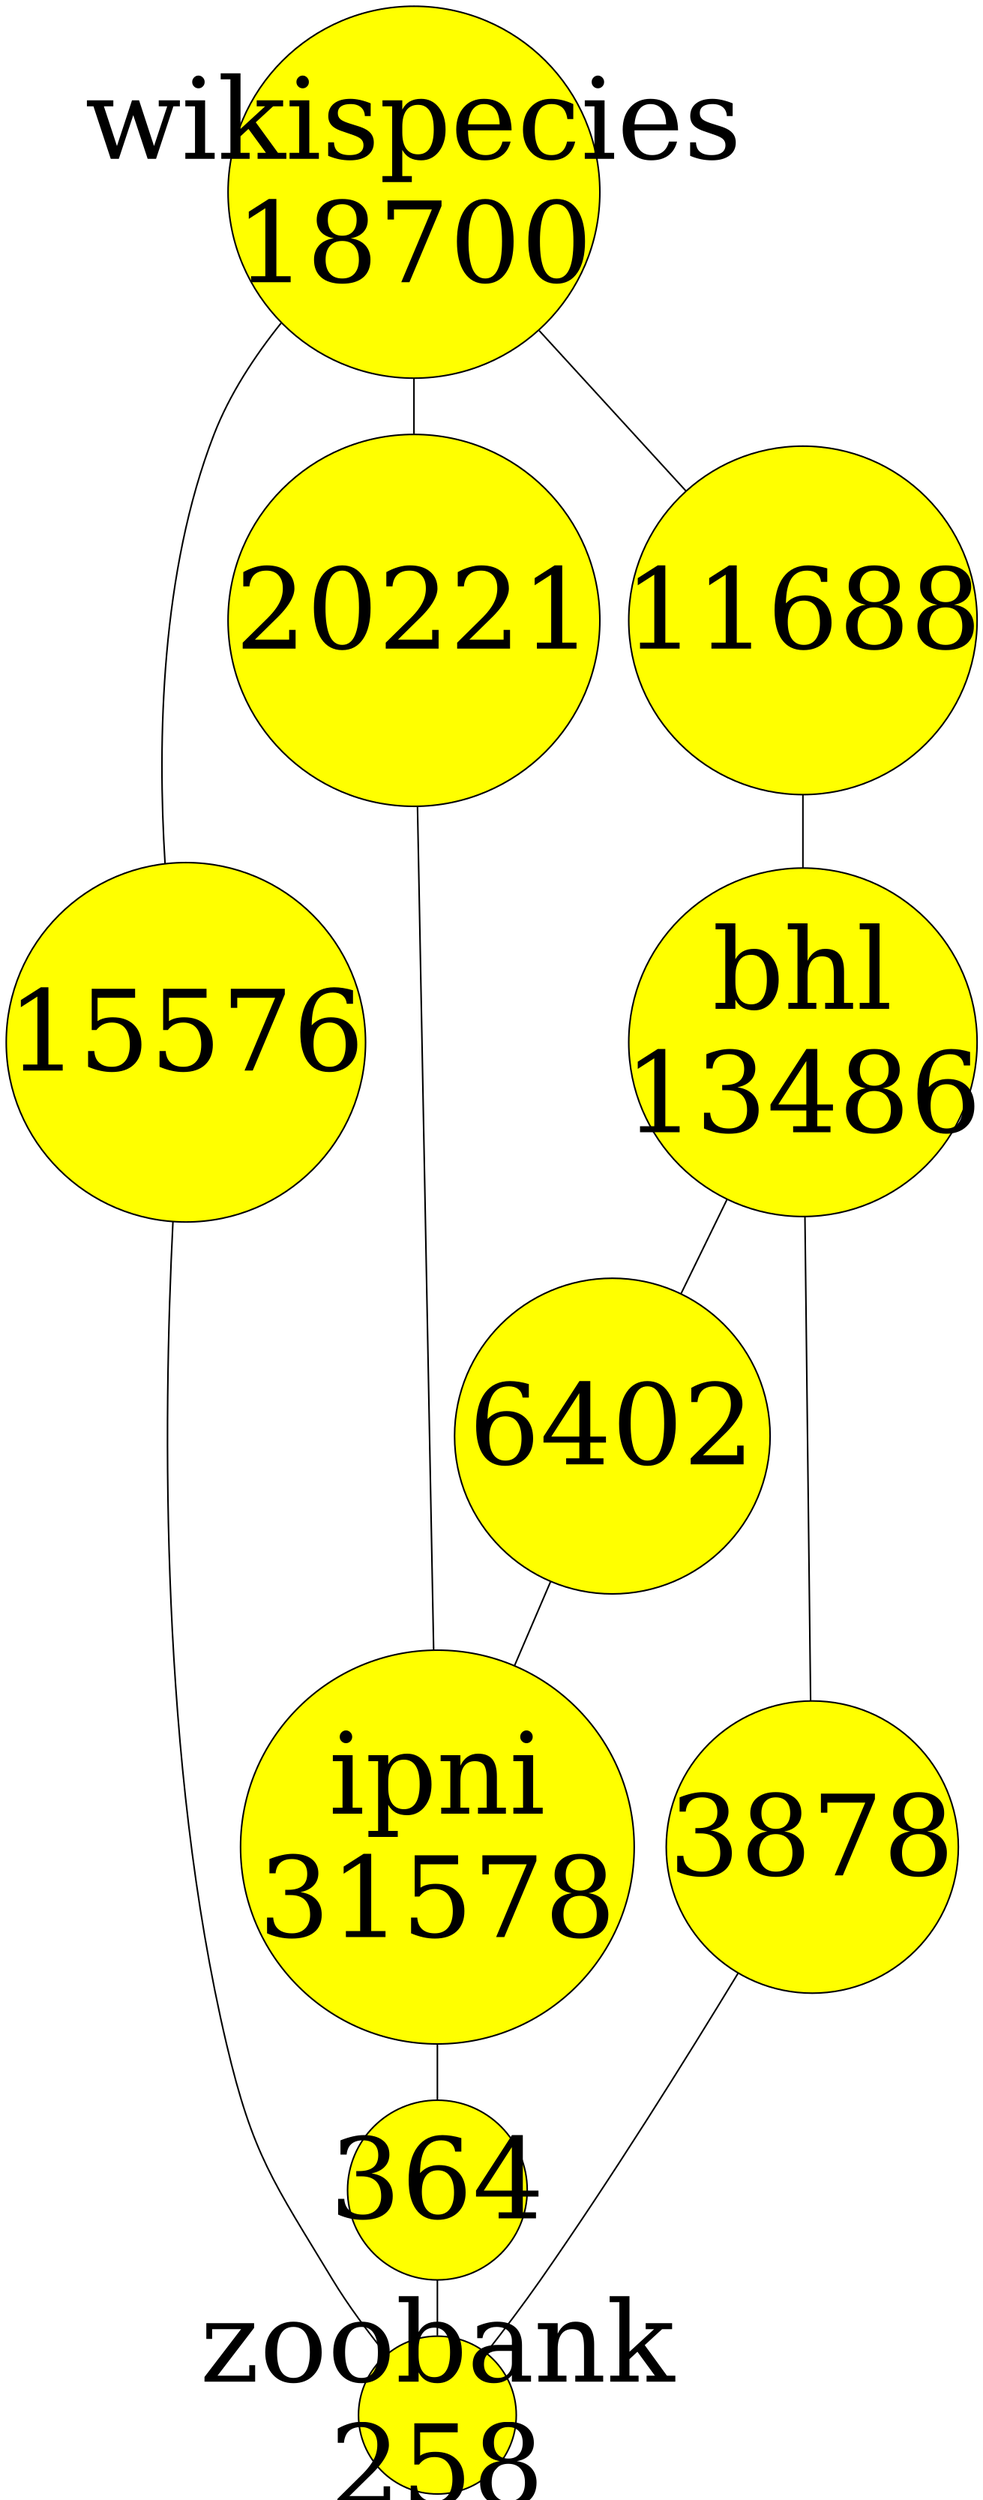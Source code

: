 graph G {
overlap = false;

node_ipni [fontsize=72,shape=circle,fillcolor="yellow",style=filled,label="ipni\n31578",fixedsize=true,width="3.5"];
node_bhl [fontsize=72,shape=circle,fillcolor="yellow",style=filled,label="bhl\n13486",fixedsize=true,width="3.1"];
node_zoobank [fontsize=72,shape=circle,fillcolor="yellow",style=filled,label="zoobank\n258",fixedsize=true,width="1.4"];
node_wikispecies [fontsize=72,shape=circle,fillcolor="yellow",style=filled,label="wikispecies\n18700",fixedsize=true,width="3.3"];
node_wikispecies_zoobank [fontsize=72,shape=circle,fillcolor="yellow",style=filled,label="15576",fixedsize=true,width="3.2"];
node_ipni_wikispecies [fontsize=72,shape=circle,fillcolor="yellow",style=filled,label="20221",fixedsize=true,width="3.3"];
node_bhl_wikispecies [fontsize=72,shape=circle,fillcolor="yellow",style=filled,label="11688",fixedsize=true,width="3.1"];
node_bhl_ipni [fontsize=72,shape=circle,fillcolor="yellow",style=filled,label="6402",fixedsize=true,width="2.8"];
node_ipni_zoobank [fontsize=72,shape=circle,fillcolor="yellow",style=filled,label="364",fixedsize=true,width="1.6"];
node_bhl_zoobank [fontsize=72,shape=circle,fillcolor="yellow",style=filled,label="3878",fixedsize=true,width="2.6"];
node_wikispecies -- node_wikispecies_zoobank -- node_zoobank;
node_wikispecies -- node_ipni_wikispecies -- node_ipni;
node_wikispecies -- node_bhl_wikispecies -- node_bhl;
node_bhl -- node_bhl_ipni -- node_ipni;
node_ipni -- node_ipni_zoobank -- node_zoobank;
node_bhl -- node_bhl_zoobank -- node_zoobank;
}
